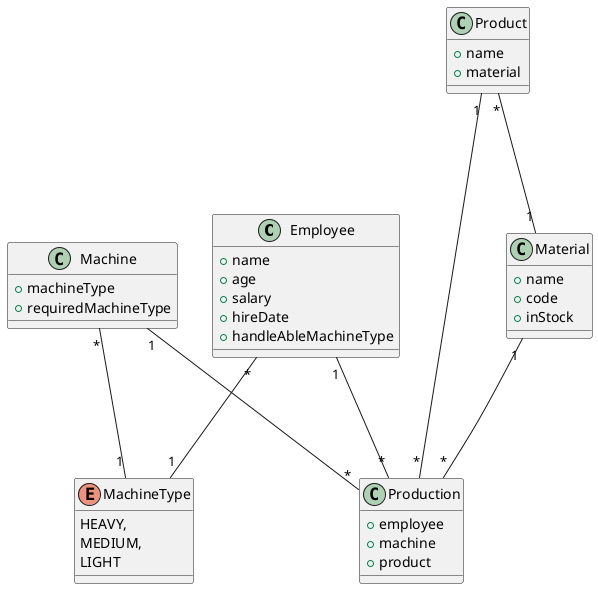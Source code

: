 @startuml
class Employee
class Machine
class MachineType
class Material
class Product
class Production

Product "1" --- "*" Production
Material "1" --- "*" Production
Employee "1" --- "*" Production
Machine "1" --- "*" Production
Machine "*" --- "1" MachineType
Employee "*" --- "1" MachineType
Product "*" --- "1" Material

class Employee {
    + name
    + age
    + salary
    + hireDate
    + handleAbleMachineType
}

class Machine {
    + machineType
    + requiredMachineType
}

enum MachineType {
    HEAVY,
    MEDIUM,
    LIGHT
}

class Material {
    + name
    + code
    + inStock
}

class Product {
    + name
    + material
}

class Production {
    + employee
    + machine
    + product
}

@enduml
